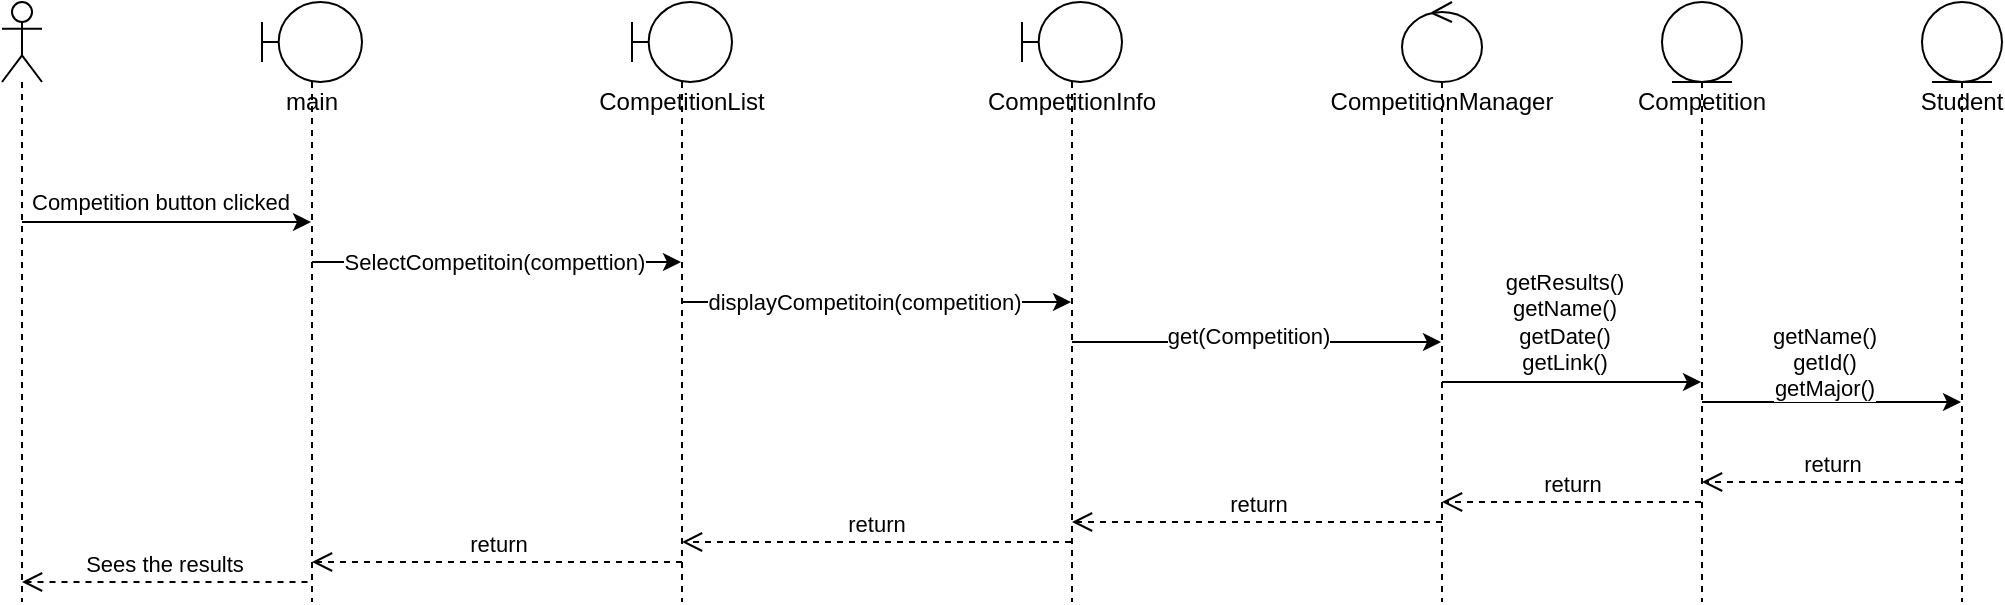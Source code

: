 <mxfile version="15.8.4" type="device"><diagram id="kgpKYQtTHZ0yAKxKKP6v" name="Page-1"><mxGraphModel dx="873" dy="468" grid="1" gridSize="10" guides="1" tooltips="1" connect="1" arrows="1" fold="1" page="1" pageScale="1" pageWidth="850" pageHeight="1100" math="0" shadow="0"><root><mxCell id="0"/><mxCell id="1" parent="0"/><mxCell id="y1HZFYbgL62DWdB8Z4Ud-2" style="edgeStyle=orthogonalEdgeStyle;rounded=0;orthogonalLoop=1;jettySize=auto;html=1;" parent="1" source="nSx5n2HApTYyJYt24Qbd-5" target="nSx5n2HApTYyJYt24Qbd-8" edge="1"><mxGeometry relative="1" as="geometry"><Array as="points"><mxPoint x="210" y="530"/><mxPoint x="210" y="530"/></Array></mxGeometry></mxCell><mxCell id="y1HZFYbgL62DWdB8Z4Ud-3" value="Competition button clicked" style="edgeLabel;html=1;align=center;verticalAlign=middle;resizable=0;points=[];" parent="y1HZFYbgL62DWdB8Z4Ud-2" vertex="1" connectable="0"><mxGeometry x="-0.192" y="1" relative="1" as="geometry"><mxPoint x="10" y="-9" as="offset"/></mxGeometry></mxCell><mxCell id="nSx5n2HApTYyJYt24Qbd-5" value="" style="shape=umlLifeline;participant=umlActor;perimeter=lifelinePerimeter;whiteSpace=wrap;html=1;container=1;collapsible=0;recursiveResize=0;verticalAlign=top;spacingTop=36;outlineConnect=0;" parent="1" vertex="1"><mxGeometry x="110" y="420" width="20" height="300" as="geometry"/></mxCell><mxCell id="y1HZFYbgL62DWdB8Z4Ud-30" value="Sees the results" style="html=1;verticalAlign=bottom;endArrow=open;dashed=1;endSize=8;rounded=0;" parent="nSx5n2HApTYyJYt24Qbd-5" target="nSx5n2HApTYyJYt24Qbd-5" edge="1"><mxGeometry relative="1" as="geometry"><mxPoint x="152.75" y="290" as="sourcePoint"/><mxPoint x="-32.75" y="290" as="targetPoint"/><Array as="points"/></mxGeometry></mxCell><mxCell id="y1HZFYbgL62DWdB8Z4Ud-6" style="edgeStyle=orthogonalEdgeStyle;rounded=0;orthogonalLoop=1;jettySize=auto;html=1;" parent="1" source="nSx5n2HApTYyJYt24Qbd-8" target="y1HZFYbgL62DWdB8Z4Ud-1" edge="1"><mxGeometry relative="1" as="geometry"><Array as="points"><mxPoint x="310" y="550"/><mxPoint x="310" y="550"/></Array></mxGeometry></mxCell><mxCell id="y1HZFYbgL62DWdB8Z4Ud-7" value="SelectCompetitoin(compettion)" style="edgeLabel;html=1;align=center;verticalAlign=middle;resizable=0;points=[];" parent="y1HZFYbgL62DWdB8Z4Ud-6" vertex="1" connectable="0"><mxGeometry x="-0.282" y="2" relative="1" as="geometry"><mxPoint x="25" y="2" as="offset"/></mxGeometry></mxCell><mxCell id="nSx5n2HApTYyJYt24Qbd-8" value="main" style="shape=umlLifeline;participant=umlBoundary;perimeter=lifelinePerimeter;whiteSpace=wrap;html=1;container=1;collapsible=0;recursiveResize=0;verticalAlign=top;spacingTop=36;outlineConnect=0;" parent="1" vertex="1"><mxGeometry x="240" y="420" width="50" height="300" as="geometry"/></mxCell><mxCell id="y1HZFYbgL62DWdB8Z4Ud-9" value="displayCompetitoin(competition)" style="edgeStyle=orthogonalEdgeStyle;rounded=0;orthogonalLoop=1;jettySize=auto;html=1;" parent="1" source="y1HZFYbgL62DWdB8Z4Ud-1" target="y1HZFYbgL62DWdB8Z4Ud-5" edge="1"><mxGeometry x="-0.072" relative="1" as="geometry"><mxPoint x="1" as="offset"/></mxGeometry></mxCell><mxCell id="y1HZFYbgL62DWdB8Z4Ud-1" value="CompetitionList" style="shape=umlLifeline;participant=umlBoundary;perimeter=lifelinePerimeter;whiteSpace=wrap;html=1;container=1;collapsible=0;recursiveResize=0;verticalAlign=top;spacingTop=36;outlineConnect=0;" parent="1" vertex="1"><mxGeometry x="425" y="420" width="50" height="300" as="geometry"/></mxCell><mxCell id="y1HZFYbgL62DWdB8Z4Ud-15" style="edgeStyle=orthogonalEdgeStyle;rounded=0;orthogonalLoop=1;jettySize=auto;html=1;" parent="1" source="y1HZFYbgL62DWdB8Z4Ud-5" target="y1HZFYbgL62DWdB8Z4Ud-13" edge="1"><mxGeometry relative="1" as="geometry"><Array as="points"><mxPoint x="730" y="590"/><mxPoint x="730" y="590"/></Array></mxGeometry></mxCell><mxCell id="y1HZFYbgL62DWdB8Z4Ud-16" value="get(Competition)" style="edgeLabel;html=1;align=center;verticalAlign=middle;resizable=0;points=[];" parent="y1HZFYbgL62DWdB8Z4Ud-15" vertex="1" connectable="0"><mxGeometry x="-0.194" y="3" relative="1" as="geometry"><mxPoint x="13" as="offset"/></mxGeometry></mxCell><mxCell id="y1HZFYbgL62DWdB8Z4Ud-5" value="CompetitionInfo" style="shape=umlLifeline;participant=umlBoundary;perimeter=lifelinePerimeter;whiteSpace=wrap;html=1;container=1;collapsible=0;recursiveResize=0;verticalAlign=top;spacingTop=36;outlineConnect=0;" parent="1" vertex="1"><mxGeometry x="620" y="420" width="50" height="300" as="geometry"/></mxCell><mxCell id="y1HZFYbgL62DWdB8Z4Ud-19" style="edgeStyle=orthogonalEdgeStyle;rounded=0;orthogonalLoop=1;jettySize=auto;html=1;" parent="1" source="y1HZFYbgL62DWdB8Z4Ud-13" target="y1HZFYbgL62DWdB8Z4Ud-18" edge="1"><mxGeometry relative="1" as="geometry"><Array as="points"><mxPoint x="880" y="610"/><mxPoint x="880" y="610"/></Array></mxGeometry></mxCell><mxCell id="y1HZFYbgL62DWdB8Z4Ud-20" value="&lt;div&gt;getResults()&lt;/div&gt;&lt;div&gt;getName()&lt;/div&gt;&lt;div&gt;getDate()&lt;/div&gt;&lt;div&gt;getLink()&lt;br&gt;&lt;/div&gt;" style="edgeLabel;html=1;align=center;verticalAlign=middle;resizable=0;points=[];" parent="y1HZFYbgL62DWdB8Z4Ud-19" vertex="1" connectable="0"><mxGeometry x="-0.208" y="3" relative="1" as="geometry"><mxPoint x="9" y="-27" as="offset"/></mxGeometry></mxCell><mxCell id="y1HZFYbgL62DWdB8Z4Ud-13" value="CompetitionManager" style="shape=umlLifeline;participant=umlControl;perimeter=lifelinePerimeter;whiteSpace=wrap;html=1;container=1;collapsible=0;recursiveResize=0;verticalAlign=top;spacingTop=36;outlineConnect=0;" parent="1" vertex="1"><mxGeometry x="810" y="420" width="40" height="300" as="geometry"/></mxCell><mxCell id="y1HZFYbgL62DWdB8Z4Ud-24" value="&lt;div&gt;getName()&lt;/div&gt;&lt;div&gt;getId()&lt;/div&gt;&lt;div&gt;getMajor()&lt;/div&gt;" style="edgeStyle=orthogonalEdgeStyle;rounded=0;orthogonalLoop=1;jettySize=auto;html=1;" parent="1" source="y1HZFYbgL62DWdB8Z4Ud-18" target="y1HZFYbgL62DWdB8Z4Ud-23" edge="1"><mxGeometry x="-0.068" y="20" relative="1" as="geometry"><Array as="points"><mxPoint x="1030" y="620"/><mxPoint x="1030" y="620"/></Array><mxPoint as="offset"/></mxGeometry></mxCell><mxCell id="y1HZFYbgL62DWdB8Z4Ud-18" value="Competition" style="shape=umlLifeline;participant=umlEntity;perimeter=lifelinePerimeter;whiteSpace=wrap;html=1;container=1;collapsible=0;recursiveResize=0;verticalAlign=top;spacingTop=36;outlineConnect=0;" parent="1" vertex="1"><mxGeometry x="940" y="420" width="40" height="300" as="geometry"/></mxCell><mxCell id="y1HZFYbgL62DWdB8Z4Ud-21" value="return" style="html=1;verticalAlign=bottom;endArrow=open;dashed=1;endSize=8;rounded=0;" parent="1" source="y1HZFYbgL62DWdB8Z4Ud-18" target="y1HZFYbgL62DWdB8Z4Ud-13" edge="1"><mxGeometry relative="1" as="geometry"><mxPoint x="910" y="650" as="sourcePoint"/><mxPoint x="830" y="650" as="targetPoint"/><Array as="points"><mxPoint x="890" y="670"/></Array></mxGeometry></mxCell><mxCell id="y1HZFYbgL62DWdB8Z4Ud-23" value="Student" style="shape=umlLifeline;participant=umlEntity;perimeter=lifelinePerimeter;whiteSpace=wrap;html=1;container=1;collapsible=0;recursiveResize=0;verticalAlign=top;spacingTop=36;outlineConnect=0;" parent="1" vertex="1"><mxGeometry x="1070" y="420" width="40" height="300" as="geometry"/></mxCell><mxCell id="y1HZFYbgL62DWdB8Z4Ud-26" value="return" style="html=1;verticalAlign=bottom;endArrow=open;dashed=1;endSize=8;rounded=0;" parent="1" source="y1HZFYbgL62DWdB8Z4Ud-23" edge="1"><mxGeometry relative="1" as="geometry"><mxPoint x="1040" y="660" as="sourcePoint"/><mxPoint x="960" y="660" as="targetPoint"/></mxGeometry></mxCell><mxCell id="y1HZFYbgL62DWdB8Z4Ud-27" value="return" style="html=1;verticalAlign=bottom;endArrow=open;dashed=1;endSize=8;rounded=0;" parent="1" target="y1HZFYbgL62DWdB8Z4Ud-5" edge="1"><mxGeometry relative="1" as="geometry"><mxPoint x="830" y="680" as="sourcePoint"/><mxPoint x="839.5" y="680" as="targetPoint"/><Array as="points"/></mxGeometry></mxCell><mxCell id="y1HZFYbgL62DWdB8Z4Ud-28" value="return" style="html=1;verticalAlign=bottom;endArrow=open;dashed=1;endSize=8;rounded=0;" parent="1" source="y1HZFYbgL62DWdB8Z4Ud-5" edge="1"><mxGeometry relative="1" as="geometry"><mxPoint x="635.5" y="690" as="sourcePoint"/><mxPoint x="450" y="690" as="targetPoint"/><Array as="points"/></mxGeometry></mxCell><mxCell id="y1HZFYbgL62DWdB8Z4Ud-29" value="return" style="html=1;verticalAlign=bottom;endArrow=open;dashed=1;endSize=8;rounded=0;" parent="1" target="nSx5n2HApTYyJYt24Qbd-8" edge="1"><mxGeometry relative="1" as="geometry"><mxPoint x="450" y="700" as="sourcePoint"/><mxPoint x="270" y="700" as="targetPoint"/><Array as="points"/></mxGeometry></mxCell></root></mxGraphModel></diagram></mxfile>